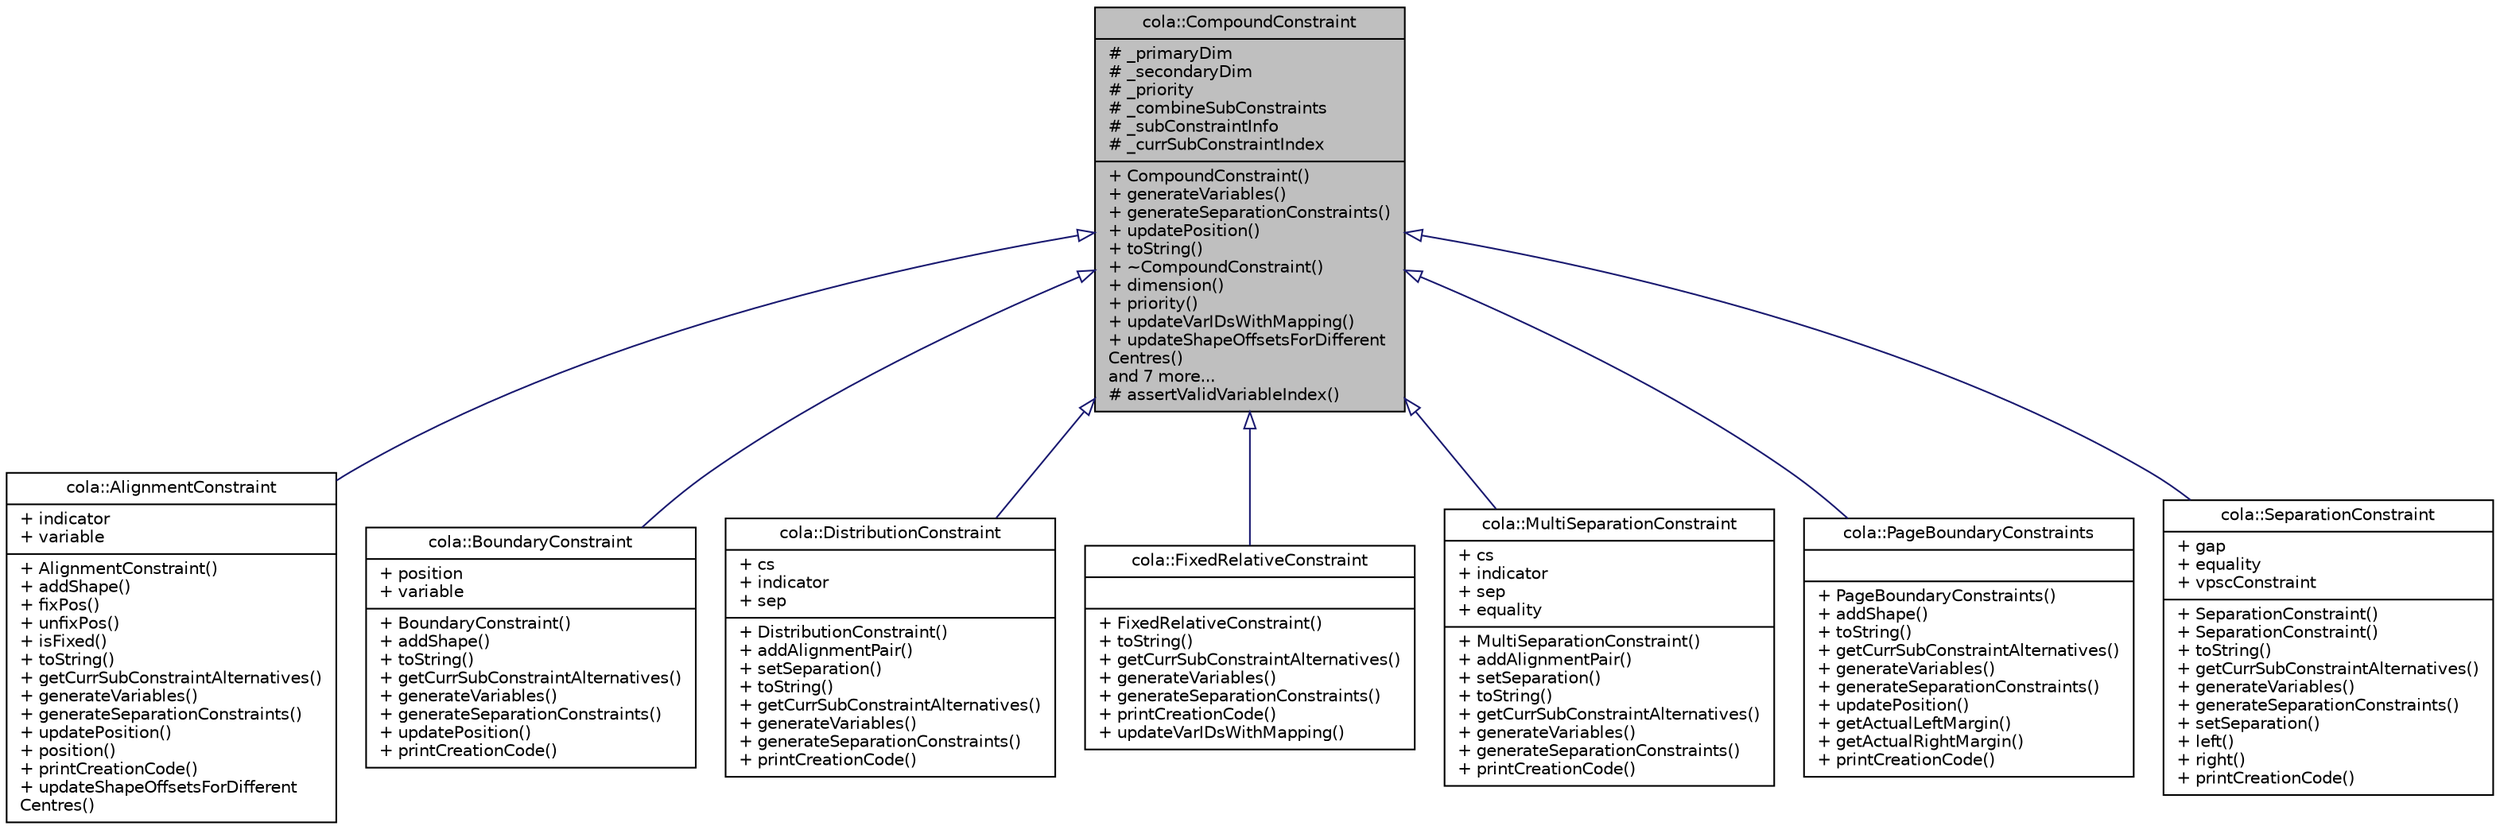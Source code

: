 digraph "cola::CompoundConstraint"
{
  edge [fontname="Helvetica",fontsize="10",labelfontname="Helvetica",labelfontsize="10"];
  node [fontname="Helvetica",fontsize="10",shape=record];
  Node0 [label="{cola::CompoundConstraint\n|# _primaryDim\l# _secondaryDim\l# _priority\l# _combineSubConstraints\l# _subConstraintInfo\l# _currSubConstraintIndex\l|+ CompoundConstraint()\l+ generateVariables()\l+ generateSeparationConstraints()\l+ updatePosition()\l+ toString()\l+ ~CompoundConstraint()\l+ dimension()\l+ priority()\l+ updateVarIDsWithMapping()\l+ updateShapeOffsetsForDifferent\lCentres()\land 7 more...\l# assertValidVariableIndex()\l}",height=0.2,width=0.4,color="black", fillcolor="grey75", style="filled", fontcolor="black"];
  Node0 -> Node1 [dir="back",color="midnightblue",fontsize="10",style="solid",arrowtail="onormal",fontname="Helvetica"];
  Node1 [label="{cola::AlignmentConstraint\n|+ indicator\l+ variable\l|+ AlignmentConstraint()\l+ addShape()\l+ fixPos()\l+ unfixPos()\l+ isFixed()\l+ toString()\l+ getCurrSubConstraintAlternatives()\l+ generateVariables()\l+ generateSeparationConstraints()\l+ updatePosition()\l+ position()\l+ printCreationCode()\l+ updateShapeOffsetsForDifferent\lCentres()\l}",height=0.2,width=0.4,color="black", fillcolor="white", style="filled",URL="$classcola_1_1AlignmentConstraint.html",tooltip="An alignment constraint specifies a alignment line that a set of nodes must be constrained to by an e..."];
  Node0 -> Node2 [dir="back",color="midnightblue",fontsize="10",style="solid",arrowtail="onormal",fontname="Helvetica"];
  Node2 [label="{cola::BoundaryConstraint\n|+ position\l+ variable\l|+ BoundaryConstraint()\l+ addShape()\l+ toString()\l+ getCurrSubConstraintAlternatives()\l+ generateVariables()\l+ generateSeparationConstraints()\l+ updatePosition()\l+ printCreationCode()\l}",height=0.2,width=0.4,color="black", fillcolor="white", style="filled",URL="$classcola_1_1BoundaryConstraint.html",tooltip="A boundary constraint specifies a bounding line that a set of nodes must be either to the left or rig..."];
  Node0 -> Node3 [dir="back",color="midnightblue",fontsize="10",style="solid",arrowtail="onormal",fontname="Helvetica"];
  Node3 [label="{cola::DistributionConstraint\n|+ cs\l+ indicator\l+ sep\l|+ DistributionConstraint()\l+ addAlignmentPair()\l+ setSeparation()\l+ toString()\l+ getCurrSubConstraintAlternatives()\l+ generateVariables()\l+ generateSeparationConstraints()\l+ printCreationCode()\l}",height=0.2,width=0.4,color="black", fillcolor="white", style="filled",URL="$classcola_1_1DistributionConstraint.html",tooltip="A distribution constraint specifies an ordered set of alignment constraints and a fixed separation re..."];
  Node0 -> Node4 [dir="back",color="midnightblue",fontsize="10",style="solid",arrowtail="onormal",fontname="Helvetica"];
  Node4 [label="{cola::FixedRelativeConstraint\n||+ FixedRelativeConstraint()\l+ toString()\l+ getCurrSubConstraintAlternatives()\l+ generateVariables()\l+ generateSeparationConstraints()\l+ printCreationCode()\l+ updateVarIDsWithMapping()\l}",height=0.2,width=0.4,color="black", fillcolor="white", style="filled",URL="$classcola_1_1FixedRelativeConstraint.html",tooltip="A fixed-relative constraint specifies that a group of nodes are constrained to be fixed in position r..."];
  Node0 -> Node5 [dir="back",color="midnightblue",fontsize="10",style="solid",arrowtail="onormal",fontname="Helvetica"];
  Node5 [label="{cola::MultiSeparationConstraint\n|+ cs\l+ indicator\l+ sep\l+ equality\l|+ MultiSeparationConstraint()\l+ addAlignmentPair()\l+ setSeparation()\l+ toString()\l+ getCurrSubConstraintAlternatives()\l+ generateVariables()\l+ generateSeparationConstraints()\l+ printCreationCode()\l}",height=0.2,width=0.4,color="black", fillcolor="white", style="filled",URL="$classcola_1_1MultiSeparationConstraint.html",tooltip="A multi-separation constraint Specifies a set of horizontal or vertical equal spacing constraints bet..."];
  Node0 -> Node6 [dir="back",color="midnightblue",fontsize="10",style="solid",arrowtail="onormal",fontname="Helvetica"];
  Node6 [label="{cola::PageBoundaryConstraints\n||+ PageBoundaryConstraints()\l+ addShape()\l+ toString()\l+ getCurrSubConstraintAlternatives()\l+ generateVariables()\l+ generateSeparationConstraints()\l+ updatePosition()\l+ getActualLeftMargin()\l+ getActualRightMargin()\l+ printCreationCode()\l}",height=0.2,width=0.4,color="black", fillcolor="white", style="filled",URL="$classcola_1_1PageBoundaryConstraints.html",tooltip="A page boundary contraint specifies constraints that attempt to keep the given nodes within a defined..."];
  Node0 -> Node7 [dir="back",color="midnightblue",fontsize="10",style="solid",arrowtail="onormal",fontname="Helvetica"];
  Node7 [label="{cola::SeparationConstraint\n|+ gap\l+ equality\l+ vpscConstraint\l|+ SeparationConstraint()\l+ SeparationConstraint()\l+ toString()\l+ getCurrSubConstraintAlternatives()\l+ generateVariables()\l+ generateSeparationConstraints()\l+ setSeparation()\l+ left()\l+ right()\l+ printCreationCode()\l}",height=0.2,width=0.4,color="black", fillcolor="white", style="filled",URL="$classcola_1_1SeparationConstraint.html",tooltip="A separation constraint specifies a simple horizontal or vertical spacing constraint between 2 nodes ..."];
}
